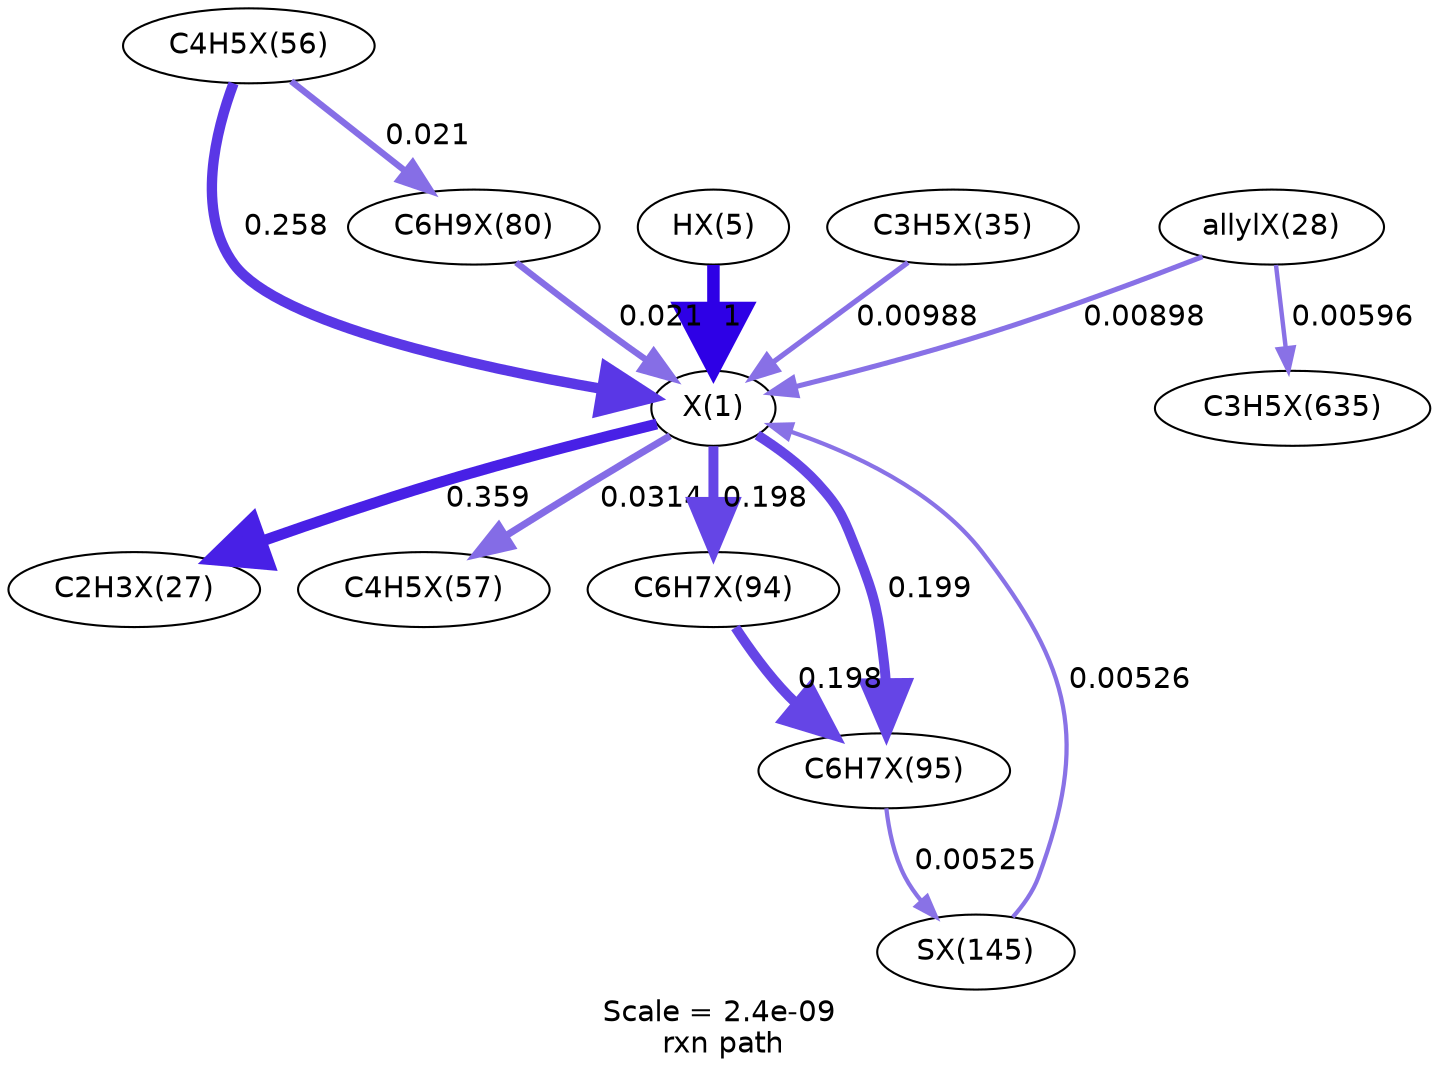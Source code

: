 digraph reaction_paths {
center=1;
s45 -> s44[fontname="Helvetica", style="setlinewidth(6)", arrowsize=3, color="0.7, 1.5, 0.9"
, label=" 1"];
s44 -> s46[fontname="Helvetica", style="setlinewidth(5.23)", arrowsize=2.61, color="0.7, 0.859, 0.9"
, label=" 0.359"];
s44 -> s58[fontname="Helvetica", style="setlinewidth(3.39)", arrowsize=1.69, color="0.7, 0.531, 0.9"
, label=" 0.0314"];
s57 -> s44[fontname="Helvetica", style="setlinewidth(4.98)", arrowsize=2.49, color="0.7, 0.758, 0.9"
, label=" 0.258"];
s44 -> s67[fontname="Helvetica", style="setlinewidth(4.78)", arrowsize=2.39, color="0.7, 0.699, 0.9"
, label=" 0.199"];
s44 -> s66[fontname="Helvetica", style="setlinewidth(4.78)", arrowsize=2.39, color="0.7, 0.698, 0.9"
, label=" 0.198"];
s70 -> s44[fontname="Helvetica", style="setlinewidth(2.04)", arrowsize=1.02, color="0.7, 0.505, 0.9"
, label=" 0.00526"];
s63 -> s44[fontname="Helvetica", style="setlinewidth(3.08)", arrowsize=1.54, color="0.7, 0.521, 0.9"
, label=" 0.021"];
s47 -> s44[fontname="Helvetica", style="setlinewidth(2.44)", arrowsize=1.22, color="0.7, 0.509, 0.9"
, label=" 0.00898"];
s54 -> s44[fontname="Helvetica", style="setlinewidth(2.51)", arrowsize=1.26, color="0.7, 0.51, 0.9"
, label=" 0.00988"];
s57 -> s63[fontname="Helvetica", style="setlinewidth(3.08)", arrowsize=1.54, color="0.7, 0.521, 0.9"
, label=" 0.021"];
s66 -> s67[fontname="Helvetica", style="setlinewidth(4.78)", arrowsize=2.39, color="0.7, 0.698, 0.9"
, label=" 0.198"];
s67 -> s70[fontname="Helvetica", style="setlinewidth(2.04)", arrowsize=1.02, color="0.7, 0.505, 0.9"
, label=" 0.00525"];
s47 -> s111[fontname="Helvetica", style="setlinewidth(2.13)", arrowsize=1.07, color="0.7, 0.506, 0.9"
, label=" 0.00596"];
s44 [ fontname="Helvetica", label="X(1)"];
s45 [ fontname="Helvetica", label="HX(5)"];
s46 [ fontname="Helvetica", label="C2H3X(27)"];
s47 [ fontname="Helvetica", label="allylX(28)"];
s54 [ fontname="Helvetica", label="C3H5X(35)"];
s57 [ fontname="Helvetica", label="C4H5X(56)"];
s58 [ fontname="Helvetica", label="C4H5X(57)"];
s63 [ fontname="Helvetica", label="C6H9X(80)"];
s66 [ fontname="Helvetica", label="C6H7X(94)"];
s67 [ fontname="Helvetica", label="C6H7X(95)"];
s70 [ fontname="Helvetica", label="SX(145)"];
s111 [ fontname="Helvetica", label="C3H5X(635)"];
 label = "Scale = 2.4e-09\l rxn path";
 fontname = "Helvetica";
}
